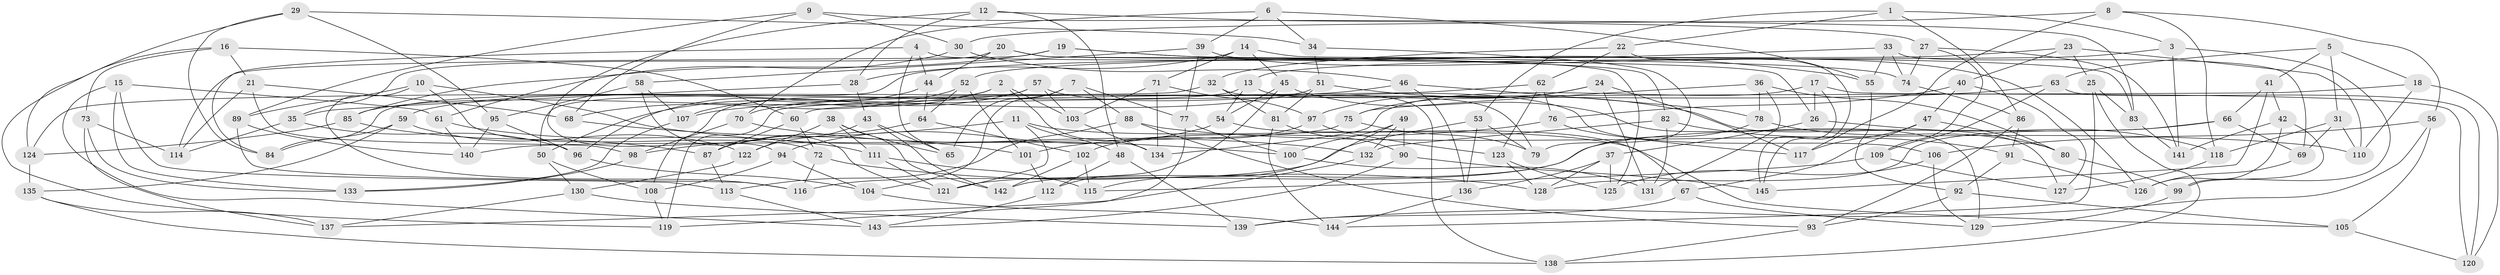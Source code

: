 // Generated by graph-tools (version 1.1) at 2025/50/03/09/25 03:50:52]
// undirected, 145 vertices, 290 edges
graph export_dot {
graph [start="1"]
  node [color=gray90,style=filled];
  1;
  2;
  3;
  4;
  5;
  6;
  7;
  8;
  9;
  10;
  11;
  12;
  13;
  14;
  15;
  16;
  17;
  18;
  19;
  20;
  21;
  22;
  23;
  24;
  25;
  26;
  27;
  28;
  29;
  30;
  31;
  32;
  33;
  34;
  35;
  36;
  37;
  38;
  39;
  40;
  41;
  42;
  43;
  44;
  45;
  46;
  47;
  48;
  49;
  50;
  51;
  52;
  53;
  54;
  55;
  56;
  57;
  58;
  59;
  60;
  61;
  62;
  63;
  64;
  65;
  66;
  67;
  68;
  69;
  70;
  71;
  72;
  73;
  74;
  75;
  76;
  77;
  78;
  79;
  80;
  81;
  82;
  83;
  84;
  85;
  86;
  87;
  88;
  89;
  90;
  91;
  92;
  93;
  94;
  95;
  96;
  97;
  98;
  99;
  100;
  101;
  102;
  103;
  104;
  105;
  106;
  107;
  108;
  109;
  110;
  111;
  112;
  113;
  114;
  115;
  116;
  117;
  118;
  119;
  120;
  121;
  122;
  123;
  124;
  125;
  126;
  127;
  128;
  129;
  130;
  131;
  132;
  133;
  134;
  135;
  136;
  137;
  138;
  139;
  140;
  141;
  142;
  143;
  144;
  145;
  1 -- 53;
  1 -- 3;
  1 -- 22;
  1 -- 86;
  2 -- 50;
  2 -- 103;
  2 -- 85;
  2 -- 134;
  3 -- 13;
  3 -- 99;
  3 -- 141;
  4 -- 44;
  4 -- 65;
  4 -- 26;
  4 -- 84;
  5 -- 31;
  5 -- 63;
  5 -- 41;
  5 -- 18;
  6 -- 34;
  6 -- 55;
  6 -- 39;
  6 -- 70;
  7 -- 88;
  7 -- 77;
  7 -- 65;
  7 -- 104;
  8 -- 30;
  8 -- 56;
  8 -- 118;
  8 -- 117;
  9 -- 68;
  9 -- 83;
  9 -- 89;
  9 -- 30;
  10 -- 132;
  10 -- 72;
  10 -- 116;
  10 -- 89;
  11 -- 48;
  11 -- 121;
  11 -- 98;
  11 -- 105;
  12 -- 28;
  12 -- 48;
  12 -- 94;
  12 -- 27;
  13 -- 79;
  13 -- 54;
  13 -- 84;
  14 -- 45;
  14 -- 71;
  14 -- 28;
  14 -- 83;
  15 -- 61;
  15 -- 113;
  15 -- 143;
  15 -- 133;
  16 -- 119;
  16 -- 73;
  16 -- 21;
  16 -- 60;
  17 -- 120;
  17 -- 26;
  17 -- 134;
  17 -- 145;
  18 -- 60;
  18 -- 120;
  18 -- 110;
  19 -- 55;
  19 -- 85;
  19 -- 114;
  19 -- 74;
  20 -- 125;
  20 -- 44;
  20 -- 35;
  20 -- 82;
  21 -- 68;
  21 -- 114;
  21 -- 98;
  22 -- 32;
  22 -- 145;
  22 -- 62;
  23 -- 110;
  23 -- 25;
  23 -- 52;
  23 -- 40;
  24 -- 97;
  24 -- 117;
  24 -- 131;
  24 -- 75;
  25 -- 144;
  25 -- 83;
  25 -- 138;
  26 -- 37;
  26 -- 118;
  27 -- 74;
  27 -- 109;
  27 -- 141;
  28 -- 35;
  28 -- 43;
  29 -- 34;
  29 -- 84;
  29 -- 95;
  29 -- 124;
  30 -- 61;
  30 -- 46;
  31 -- 110;
  31 -- 69;
  31 -- 118;
  32 -- 81;
  32 -- 138;
  32 -- 124;
  33 -- 74;
  33 -- 50;
  33 -- 55;
  33 -- 69;
  34 -- 51;
  34 -- 79;
  35 -- 96;
  35 -- 114;
  36 -- 78;
  36 -- 80;
  36 -- 131;
  36 -- 75;
  37 -- 128;
  37 -- 125;
  37 -- 136;
  38 -- 111;
  38 -- 142;
  38 -- 65;
  38 -- 122;
  39 -- 126;
  39 -- 77;
  39 -- 58;
  40 -- 47;
  40 -- 76;
  40 -- 127;
  41 -- 42;
  41 -- 145;
  41 -- 66;
  42 -- 141;
  42 -- 126;
  42 -- 99;
  43 -- 65;
  43 -- 142;
  43 -- 122;
  44 -- 96;
  44 -- 64;
  45 -- 129;
  45 -- 54;
  45 -- 112;
  46 -- 136;
  46 -- 78;
  46 -- 70;
  47 -- 117;
  47 -- 67;
  47 -- 80;
  48 -- 112;
  48 -- 139;
  49 -- 132;
  49 -- 100;
  49 -- 115;
  49 -- 90;
  50 -- 108;
  50 -- 130;
  51 -- 59;
  51 -- 127;
  51 -- 81;
  52 -- 68;
  52 -- 64;
  52 -- 101;
  53 -- 116;
  53 -- 79;
  53 -- 136;
  54 -- 67;
  54 -- 94;
  55 -- 92;
  56 -- 105;
  56 -- 106;
  56 -- 139;
  57 -- 106;
  57 -- 108;
  57 -- 103;
  57 -- 107;
  58 -- 95;
  58 -- 121;
  58 -- 107;
  59 -- 84;
  59 -- 135;
  59 -- 122;
  60 -- 87;
  60 -- 72;
  61 -- 111;
  61 -- 140;
  62 -- 123;
  62 -- 119;
  62 -- 76;
  63 -- 107;
  63 -- 120;
  63 -- 109;
  64 -- 87;
  64 -- 102;
  66 -- 128;
  66 -- 121;
  66 -- 69;
  67 -- 139;
  67 -- 129;
  68 -- 101;
  69 -- 126;
  70 -- 98;
  70 -- 100;
  71 -- 134;
  71 -- 97;
  71 -- 103;
  72 -- 116;
  72 -- 128;
  73 -- 137;
  73 -- 114;
  73 -- 133;
  74 -- 86;
  75 -- 79;
  75 -- 140;
  76 -- 117;
  76 -- 101;
  77 -- 100;
  77 -- 119;
  78 -- 142;
  78 -- 80;
  80 -- 99;
  81 -- 144;
  81 -- 90;
  82 -- 131;
  82 -- 132;
  82 -- 91;
  83 -- 141;
  85 -- 124;
  85 -- 87;
  86 -- 91;
  86 -- 93;
  87 -- 113;
  88 -- 113;
  88 -- 93;
  88 -- 110;
  89 -- 140;
  89 -- 116;
  90 -- 143;
  90 -- 145;
  91 -- 92;
  91 -- 126;
  92 -- 105;
  92 -- 93;
  93 -- 138;
  94 -- 104;
  94 -- 108;
  95 -- 140;
  95 -- 96;
  96 -- 104;
  97 -- 123;
  97 -- 102;
  98 -- 133;
  99 -- 129;
  100 -- 131;
  101 -- 112;
  102 -- 142;
  102 -- 115;
  103 -- 134;
  104 -- 144;
  105 -- 120;
  106 -- 125;
  106 -- 129;
  107 -- 133;
  108 -- 119;
  109 -- 115;
  109 -- 127;
  111 -- 115;
  111 -- 121;
  112 -- 143;
  113 -- 143;
  118 -- 127;
  122 -- 130;
  123 -- 128;
  123 -- 125;
  124 -- 135;
  130 -- 137;
  130 -- 139;
  132 -- 137;
  135 -- 137;
  135 -- 138;
  136 -- 144;
}
